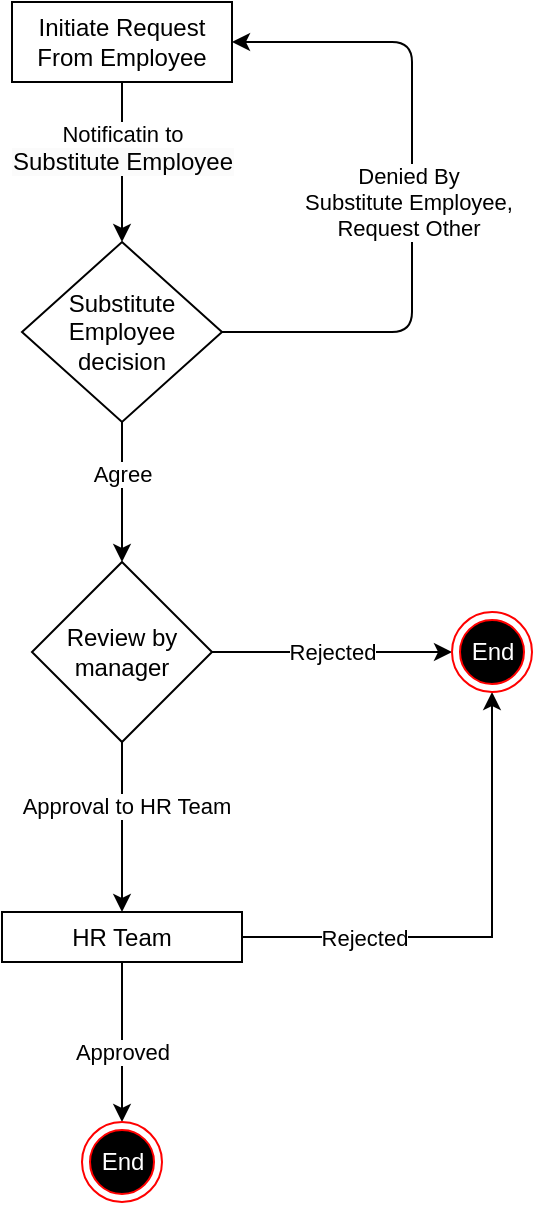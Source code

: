 <mxfile scale="1" border="10" version="21.6.2" type="github">
  <diagram id="ossPbBaPFcq8k1a4Bj__" name="Page-1">
    <mxGraphModel dx="1331" dy="766" grid="1" gridSize="10" guides="1" tooltips="1" connect="1" arrows="1" fold="1" page="1" pageScale="1" pageWidth="827" pageHeight="1169" background="#ffffff" math="0" shadow="0">
      <root>
        <mxCell id="0" />
        <mxCell id="1" parent="0" />
        <mxCell id="4" value="" style="edgeStyle=none;html=1;entryX=0.5;entryY=0;entryDx=0;entryDy=0;" parent="1" source="2" target="5" edge="1">
          <mxGeometry relative="1" as="geometry">
            <mxPoint x="470" y="170" as="targetPoint" />
          </mxGeometry>
        </mxCell>
        <mxCell id="6" value="Notificatin to&lt;br&gt;&lt;span style=&quot;font-size: 12px; background-color: rgb(251, 251, 251);&quot;&gt;Substitute Employee&lt;/span&gt;" style="edgeLabel;html=1;align=center;verticalAlign=middle;resizable=0;points=[];" parent="4" vertex="1" connectable="0">
          <mxGeometry x="-0.411" y="-1" relative="1" as="geometry">
            <mxPoint x="1" y="9" as="offset" />
          </mxGeometry>
        </mxCell>
        <mxCell id="2" value="Initiate Request&lt;br&gt;From Employee" style="whiteSpace=wrap;html=1;" parent="1" vertex="1">
          <mxGeometry x="415" y="60" width="110" height="40" as="geometry" />
        </mxCell>
        <mxCell id="9" value="" style="edgeStyle=none;html=1;entryX=0.5;entryY=0;entryDx=0;entryDy=0;" parent="1" source="5" target="11" edge="1">
          <mxGeometry relative="1" as="geometry">
            <mxPoint x="470" y="340" as="targetPoint" />
          </mxGeometry>
        </mxCell>
        <mxCell id="10" value="Agree" style="edgeLabel;html=1;align=center;verticalAlign=middle;resizable=0;points=[];" parent="9" vertex="1" connectable="0">
          <mxGeometry x="-0.4" y="-1" relative="1" as="geometry">
            <mxPoint x="1" y="5" as="offset" />
          </mxGeometry>
        </mxCell>
        <mxCell id="20" style="edgeStyle=orthogonalEdgeStyle;html=1;entryX=1;entryY=0.5;entryDx=0;entryDy=0;fontColor=#FFFFFF;exitX=1;exitY=0.5;exitDx=0;exitDy=0;" parent="1" source="5" target="2" edge="1">
          <mxGeometry relative="1" as="geometry">
            <Array as="points">
              <mxPoint x="615" y="225" />
              <mxPoint x="615" y="80" />
            </Array>
          </mxGeometry>
        </mxCell>
        <mxCell id="24" value="Denied By&lt;br&gt;Substitute Employee,&lt;br&gt;Request Other" style="edgeLabel;html=1;align=center;verticalAlign=middle;resizable=0;points=[];fontColor=#000000;" parent="20" vertex="1" connectable="0">
          <mxGeometry x="-0.139" y="2" relative="1" as="geometry">
            <mxPoint y="-18" as="offset" />
          </mxGeometry>
        </mxCell>
        <mxCell id="5" value="Substitute&lt;br&gt;Employee&lt;br&gt;decision" style="rhombus;whiteSpace=wrap;html=1;" parent="1" vertex="1">
          <mxGeometry x="420" y="180" width="100" height="90" as="geometry" />
        </mxCell>
        <mxCell id="13" value="" style="edgeStyle=none;html=1;entryX=0.5;entryY=0;entryDx=0;entryDy=0;" parent="1" source="11" target="15" edge="1">
          <mxGeometry relative="1" as="geometry">
            <mxPoint x="470" y="525" as="targetPoint" />
          </mxGeometry>
        </mxCell>
        <mxCell id="14" value="Approval to HR Team" style="edgeLabel;html=1;align=center;verticalAlign=middle;resizable=0;points=[];" parent="13" vertex="1" connectable="0">
          <mxGeometry x="-0.242" y="2" relative="1" as="geometry">
            <mxPoint as="offset" />
          </mxGeometry>
        </mxCell>
        <mxCell id="28" value="" style="edgeStyle=orthogonalEdgeStyle;html=1;fontColor=#000000;" parent="1" source="11" target="27" edge="1">
          <mxGeometry relative="1" as="geometry" />
        </mxCell>
        <mxCell id="29" value="Rejected" style="edgeLabel;html=1;align=center;verticalAlign=middle;resizable=0;points=[];fontColor=#000000;" parent="28" vertex="1" connectable="0">
          <mxGeometry x="0.18" y="-3" relative="1" as="geometry">
            <mxPoint x="-11" y="-3" as="offset" />
          </mxGeometry>
        </mxCell>
        <mxCell id="11" value="Review by manager" style="rhombus;whiteSpace=wrap;html=1;" parent="1" vertex="1">
          <mxGeometry x="425" y="340" width="90" height="90" as="geometry" />
        </mxCell>
        <mxCell id="19" value="" style="edgeStyle=none;html=1;fontColor=#FFFFFF;" parent="1" source="15" target="18" edge="1">
          <mxGeometry relative="1" as="geometry" />
        </mxCell>
        <mxCell id="Gdu8NukvFsVm7HxUGf26-34" value="Approved" style="edgeLabel;html=1;align=center;verticalAlign=middle;resizable=0;points=[];" vertex="1" connectable="0" parent="19">
          <mxGeometry x="0.3" y="3" relative="1" as="geometry">
            <mxPoint x="-3" y="-7" as="offset" />
          </mxGeometry>
        </mxCell>
        <mxCell id="Gdu8NukvFsVm7HxUGf26-32" style="edgeStyle=orthogonalEdgeStyle;rounded=0;orthogonalLoop=1;jettySize=auto;html=1;entryX=0.5;entryY=1;entryDx=0;entryDy=0;" edge="1" parent="1" source="15" target="27">
          <mxGeometry relative="1" as="geometry">
            <mxPoint x="670" y="440" as="targetPoint" />
          </mxGeometry>
        </mxCell>
        <mxCell id="Gdu8NukvFsVm7HxUGf26-33" value="Rejected" style="edgeLabel;html=1;align=center;verticalAlign=middle;resizable=0;points=[];" vertex="1" connectable="0" parent="Gdu8NukvFsVm7HxUGf26-32">
          <mxGeometry x="-0.366" y="-1" relative="1" as="geometry">
            <mxPoint x="-18" y="-1" as="offset" />
          </mxGeometry>
        </mxCell>
        <mxCell id="15" value="HR Team" style="whiteSpace=wrap;html=1;" parent="1" vertex="1">
          <mxGeometry x="410" y="515" width="120" height="25" as="geometry" />
        </mxCell>
        <mxCell id="18" value="End" style="ellipse;html=1;shape=endState;fillColor=#000000;strokeColor=#ff0000;fontColor=#FFFFFF;" parent="1" vertex="1">
          <mxGeometry x="450" y="620" width="40" height="40" as="geometry" />
        </mxCell>
        <mxCell id="27" value="End" style="ellipse;html=1;shape=endState;fillColor=#000000;strokeColor=#ff0000;fontColor=#FFFFFF;" parent="1" vertex="1">
          <mxGeometry x="635" y="365" width="40" height="40" as="geometry" />
        </mxCell>
      </root>
    </mxGraphModel>
  </diagram>
</mxfile>
